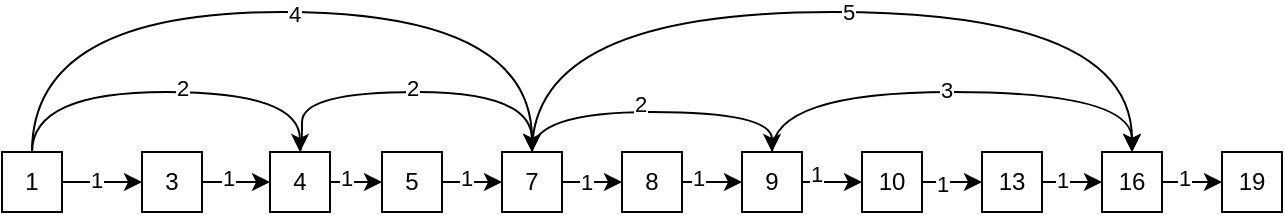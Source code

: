 <mxfile version="24.7.7">
  <diagram id="ihvWXXCEp54avZkIdxqo" name="第 1 页">
    <mxGraphModel dx="896" dy="594" grid="1" gridSize="10" guides="1" tooltips="1" connect="1" arrows="1" fold="1" page="1" pageScale="1" pageWidth="827" pageHeight="1169" math="0" shadow="0">
      <root>
        <mxCell id="0" />
        <mxCell id="1" parent="0" />
        <mxCell id="xVgXiPHcwSo_9_qTZW_U-1" style="edgeStyle=orthogonalEdgeStyle;rounded=0;orthogonalLoop=1;jettySize=auto;html=1;entryX=0;entryY=0.5;entryDx=0;entryDy=0;" edge="1" parent="1" source="xVgXiPHcwSo_9_qTZW_U-5" target="xVgXiPHcwSo_9_qTZW_U-8">
          <mxGeometry relative="1" as="geometry" />
        </mxCell>
        <mxCell id="xVgXiPHcwSo_9_qTZW_U-2" value="1" style="edgeLabel;html=1;align=center;verticalAlign=middle;resizable=0;points=[];" vertex="1" connectable="0" parent="xVgXiPHcwSo_9_qTZW_U-1">
          <mxGeometry x="-0.16" y="1" relative="1" as="geometry">
            <mxPoint as="offset" />
          </mxGeometry>
        </mxCell>
        <mxCell id="xVgXiPHcwSo_9_qTZW_U-3" style="edgeStyle=orthogonalEdgeStyle;rounded=0;orthogonalLoop=1;jettySize=auto;html=1;entryX=0.5;entryY=0;entryDx=0;entryDy=0;curved=1;" edge="1" parent="1" source="xVgXiPHcwSo_9_qTZW_U-5" target="xVgXiPHcwSo_9_qTZW_U-19">
          <mxGeometry relative="1" as="geometry">
            <Array as="points">
              <mxPoint x="105" y="200" />
              <mxPoint x="355" y="200" />
            </Array>
          </mxGeometry>
        </mxCell>
        <mxCell id="xVgXiPHcwSo_9_qTZW_U-4" value="4" style="edgeLabel;html=1;align=center;verticalAlign=middle;resizable=0;points=[];" vertex="1" connectable="0" parent="xVgXiPHcwSo_9_qTZW_U-3">
          <mxGeometry x="0.03" y="-1" relative="1" as="geometry">
            <mxPoint as="offset" />
          </mxGeometry>
        </mxCell>
        <mxCell id="xVgXiPHcwSo_9_qTZW_U-5" value="1" style="rounded=0;whiteSpace=wrap;html=1;" vertex="1" parent="1">
          <mxGeometry x="90" y="270" width="30" height="30" as="geometry" />
        </mxCell>
        <mxCell id="xVgXiPHcwSo_9_qTZW_U-6" style="edgeStyle=orthogonalEdgeStyle;rounded=0;orthogonalLoop=1;jettySize=auto;html=1;exitX=1;exitY=0.5;exitDx=0;exitDy=0;entryX=0;entryY=0.5;entryDx=0;entryDy=0;" edge="1" parent="1" source="xVgXiPHcwSo_9_qTZW_U-8" target="xVgXiPHcwSo_9_qTZW_U-11">
          <mxGeometry relative="1" as="geometry" />
        </mxCell>
        <mxCell id="xVgXiPHcwSo_9_qTZW_U-7" value="1" style="edgeLabel;html=1;align=center;verticalAlign=middle;resizable=0;points=[];" vertex="1" connectable="0" parent="xVgXiPHcwSo_9_qTZW_U-6">
          <mxGeometry x="-0.247" y="-2" relative="1" as="geometry">
            <mxPoint y="-4" as="offset" />
          </mxGeometry>
        </mxCell>
        <mxCell id="xVgXiPHcwSo_9_qTZW_U-8" value="3" style="rounded=0;whiteSpace=wrap;html=1;" vertex="1" parent="1">
          <mxGeometry x="160" y="270" width="30" height="30" as="geometry" />
        </mxCell>
        <mxCell id="xVgXiPHcwSo_9_qTZW_U-9" style="edgeStyle=orthogonalEdgeStyle;rounded=0;orthogonalLoop=1;jettySize=auto;html=1;exitX=1;exitY=0.5;exitDx=0;exitDy=0;entryX=0;entryY=0.5;entryDx=0;entryDy=0;" edge="1" parent="1" source="xVgXiPHcwSo_9_qTZW_U-11" target="xVgXiPHcwSo_9_qTZW_U-14">
          <mxGeometry relative="1" as="geometry" />
        </mxCell>
        <mxCell id="xVgXiPHcwSo_9_qTZW_U-10" value="1" style="edgeLabel;html=1;align=center;verticalAlign=middle;resizable=0;points=[];" vertex="1" connectable="0" parent="xVgXiPHcwSo_9_qTZW_U-9">
          <mxGeometry x="-0.4" y="2" relative="1" as="geometry">
            <mxPoint as="offset" />
          </mxGeometry>
        </mxCell>
        <mxCell id="xVgXiPHcwSo_9_qTZW_U-11" value="4" style="rounded=0;whiteSpace=wrap;html=1;" vertex="1" parent="1">
          <mxGeometry x="224" y="270" width="30" height="30" as="geometry" />
        </mxCell>
        <mxCell id="xVgXiPHcwSo_9_qTZW_U-12" style="edgeStyle=orthogonalEdgeStyle;rounded=0;orthogonalLoop=1;jettySize=auto;html=1;exitX=1;exitY=0.5;exitDx=0;exitDy=0;entryX=0;entryY=0.5;entryDx=0;entryDy=0;" edge="1" parent="1" source="xVgXiPHcwSo_9_qTZW_U-14" target="xVgXiPHcwSo_9_qTZW_U-19">
          <mxGeometry relative="1" as="geometry" />
        </mxCell>
        <mxCell id="xVgXiPHcwSo_9_qTZW_U-13" value="1" style="edgeLabel;html=1;align=center;verticalAlign=middle;resizable=0;points=[];" vertex="1" connectable="0" parent="xVgXiPHcwSo_9_qTZW_U-12">
          <mxGeometry x="-0.213" y="2" relative="1" as="geometry">
            <mxPoint as="offset" />
          </mxGeometry>
        </mxCell>
        <mxCell id="xVgXiPHcwSo_9_qTZW_U-14" value="5" style="rounded=0;whiteSpace=wrap;html=1;" vertex="1" parent="1">
          <mxGeometry x="280" y="270" width="30" height="30" as="geometry" />
        </mxCell>
        <mxCell id="xVgXiPHcwSo_9_qTZW_U-15" style="edgeStyle=orthogonalEdgeStyle;rounded=0;orthogonalLoop=1;jettySize=auto;html=1;entryX=0;entryY=0.5;entryDx=0;entryDy=0;" edge="1" parent="1" source="xVgXiPHcwSo_9_qTZW_U-19" target="xVgXiPHcwSo_9_qTZW_U-22">
          <mxGeometry relative="1" as="geometry" />
        </mxCell>
        <mxCell id="xVgXiPHcwSo_9_qTZW_U-16" value="1" style="edgeLabel;html=1;align=center;verticalAlign=middle;resizable=0;points=[];" vertex="1" connectable="0" parent="xVgXiPHcwSo_9_qTZW_U-15">
          <mxGeometry x="0.272" relative="1" as="geometry">
            <mxPoint as="offset" />
          </mxGeometry>
        </mxCell>
        <mxCell id="xVgXiPHcwSo_9_qTZW_U-17" style="edgeStyle=orthogonalEdgeStyle;rounded=0;orthogonalLoop=1;jettySize=auto;html=1;exitX=0.5;exitY=0;exitDx=0;exitDy=0;entryX=0.5;entryY=0;entryDx=0;entryDy=0;curved=1;" edge="1" parent="1" source="xVgXiPHcwSo_9_qTZW_U-19" target="xVgXiPHcwSo_9_qTZW_U-27">
          <mxGeometry relative="1" as="geometry" />
        </mxCell>
        <mxCell id="xVgXiPHcwSo_9_qTZW_U-18" value="2" style="edgeLabel;html=1;align=center;verticalAlign=middle;resizable=0;points=[];" vertex="1" connectable="0" parent="xVgXiPHcwSo_9_qTZW_U-17">
          <mxGeometry x="-0.077" y="4" relative="1" as="geometry">
            <mxPoint as="offset" />
          </mxGeometry>
        </mxCell>
        <mxCell id="xVgXiPHcwSo_9_qTZW_U-19" value="7" style="rounded=0;whiteSpace=wrap;html=1;" vertex="1" parent="1">
          <mxGeometry x="340" y="270" width="30" height="30" as="geometry" />
        </mxCell>
        <mxCell id="xVgXiPHcwSo_9_qTZW_U-20" style="edgeStyle=orthogonalEdgeStyle;rounded=0;orthogonalLoop=1;jettySize=auto;html=1;exitX=1;exitY=0.5;exitDx=0;exitDy=0;entryX=0;entryY=0.5;entryDx=0;entryDy=0;" edge="1" parent="1" source="xVgXiPHcwSo_9_qTZW_U-22" target="xVgXiPHcwSo_9_qTZW_U-27">
          <mxGeometry relative="1" as="geometry" />
        </mxCell>
        <mxCell id="xVgXiPHcwSo_9_qTZW_U-21" value="1" style="edgeLabel;html=1;align=center;verticalAlign=middle;resizable=0;points=[];" vertex="1" connectable="0" parent="xVgXiPHcwSo_9_qTZW_U-20">
          <mxGeometry x="-0.48" y="2" relative="1" as="geometry">
            <mxPoint as="offset" />
          </mxGeometry>
        </mxCell>
        <mxCell id="xVgXiPHcwSo_9_qTZW_U-22" value="8" style="rounded=0;whiteSpace=wrap;html=1;" vertex="1" parent="1">
          <mxGeometry x="400" y="270" width="30" height="30" as="geometry" />
        </mxCell>
        <mxCell id="xVgXiPHcwSo_9_qTZW_U-23" style="edgeStyle=orthogonalEdgeStyle;rounded=0;orthogonalLoop=1;jettySize=auto;html=1;entryX=0;entryY=0.5;entryDx=0;entryDy=0;" edge="1" parent="1" source="xVgXiPHcwSo_9_qTZW_U-27" target="xVgXiPHcwSo_9_qTZW_U-30">
          <mxGeometry relative="1" as="geometry" />
        </mxCell>
        <mxCell id="xVgXiPHcwSo_9_qTZW_U-24" value="1" style="edgeLabel;html=1;align=center;verticalAlign=middle;resizable=0;points=[];" vertex="1" connectable="0" parent="xVgXiPHcwSo_9_qTZW_U-23">
          <mxGeometry x="-0.728" y="4" relative="1" as="geometry">
            <mxPoint as="offset" />
          </mxGeometry>
        </mxCell>
        <mxCell id="xVgXiPHcwSo_9_qTZW_U-25" style="edgeStyle=orthogonalEdgeStyle;rounded=0;orthogonalLoop=1;jettySize=auto;html=1;entryX=0.5;entryY=0;entryDx=0;entryDy=0;curved=1;" edge="1" parent="1" source="xVgXiPHcwSo_9_qTZW_U-27" target="xVgXiPHcwSo_9_qTZW_U-36">
          <mxGeometry relative="1" as="geometry">
            <Array as="points">
              <mxPoint x="475" y="240" />
              <mxPoint x="655" y="240" />
            </Array>
          </mxGeometry>
        </mxCell>
        <mxCell id="xVgXiPHcwSo_9_qTZW_U-26" value="3" style="edgeLabel;html=1;align=center;verticalAlign=middle;resizable=0;points=[];" vertex="1" connectable="0" parent="xVgXiPHcwSo_9_qTZW_U-25">
          <mxGeometry x="-0.027" y="1" relative="1" as="geometry">
            <mxPoint as="offset" />
          </mxGeometry>
        </mxCell>
        <mxCell id="xVgXiPHcwSo_9_qTZW_U-27" value="9" style="rounded=0;whiteSpace=wrap;html=1;" vertex="1" parent="1">
          <mxGeometry x="460" y="270" width="30" height="30" as="geometry" />
        </mxCell>
        <mxCell id="xVgXiPHcwSo_9_qTZW_U-28" style="edgeStyle=orthogonalEdgeStyle;rounded=0;orthogonalLoop=1;jettySize=auto;html=1;exitX=1;exitY=0.5;exitDx=0;exitDy=0;entryX=0;entryY=0.5;entryDx=0;entryDy=0;" edge="1" parent="1" source="xVgXiPHcwSo_9_qTZW_U-30" target="xVgXiPHcwSo_9_qTZW_U-33">
          <mxGeometry relative="1" as="geometry" />
        </mxCell>
        <mxCell id="xVgXiPHcwSo_9_qTZW_U-29" value="1" style="edgeLabel;html=1;align=center;verticalAlign=middle;resizable=0;points=[];" vertex="1" connectable="0" parent="xVgXiPHcwSo_9_qTZW_U-28">
          <mxGeometry x="-0.347" y="-1" relative="1" as="geometry">
            <mxPoint as="offset" />
          </mxGeometry>
        </mxCell>
        <mxCell id="xVgXiPHcwSo_9_qTZW_U-30" value="10" style="rounded=0;whiteSpace=wrap;html=1;" vertex="1" parent="1">
          <mxGeometry x="520" y="270" width="30" height="30" as="geometry" />
        </mxCell>
        <mxCell id="xVgXiPHcwSo_9_qTZW_U-31" style="edgeStyle=orthogonalEdgeStyle;rounded=0;orthogonalLoop=1;jettySize=auto;html=1;exitX=1;exitY=0.5;exitDx=0;exitDy=0;entryX=0;entryY=0.5;entryDx=0;entryDy=0;" edge="1" parent="1" source="xVgXiPHcwSo_9_qTZW_U-33" target="xVgXiPHcwSo_9_qTZW_U-36">
          <mxGeometry relative="1" as="geometry" />
        </mxCell>
        <mxCell id="xVgXiPHcwSo_9_qTZW_U-32" value="1" style="edgeLabel;html=1;align=center;verticalAlign=middle;resizable=0;points=[];" vertex="1" connectable="0" parent="xVgXiPHcwSo_9_qTZW_U-31">
          <mxGeometry x="-0.08" y="-1" relative="1" as="geometry">
            <mxPoint x="-4" y="-2" as="offset" />
          </mxGeometry>
        </mxCell>
        <mxCell id="xVgXiPHcwSo_9_qTZW_U-33" value="13" style="rounded=0;whiteSpace=wrap;html=1;" vertex="1" parent="1">
          <mxGeometry x="580" y="270" width="30" height="30" as="geometry" />
        </mxCell>
        <mxCell id="xVgXiPHcwSo_9_qTZW_U-34" style="edgeStyle=orthogonalEdgeStyle;rounded=0;orthogonalLoop=1;jettySize=auto;html=1;entryX=0;entryY=0.5;entryDx=0;entryDy=0;" edge="1" parent="1" source="xVgXiPHcwSo_9_qTZW_U-36" target="xVgXiPHcwSo_9_qTZW_U-43">
          <mxGeometry relative="1" as="geometry" />
        </mxCell>
        <mxCell id="xVgXiPHcwSo_9_qTZW_U-35" value="1" style="edgeLabel;html=1;align=center;verticalAlign=middle;resizable=0;points=[];" vertex="1" connectable="0" parent="xVgXiPHcwSo_9_qTZW_U-34">
          <mxGeometry x="0.232" y="2" relative="1" as="geometry">
            <mxPoint as="offset" />
          </mxGeometry>
        </mxCell>
        <mxCell id="xVgXiPHcwSo_9_qTZW_U-36" value="16" style="rounded=0;whiteSpace=wrap;html=1;" vertex="1" parent="1">
          <mxGeometry x="640" y="270" width="30" height="30" as="geometry" />
        </mxCell>
        <mxCell id="xVgXiPHcwSo_9_qTZW_U-37" style="edgeStyle=orthogonalEdgeStyle;rounded=0;orthogonalLoop=1;jettySize=auto;html=1;entryX=0.5;entryY=0;entryDx=0;entryDy=0;curved=1;exitX=0.5;exitY=0;exitDx=0;exitDy=0;" edge="1" parent="1" source="xVgXiPHcwSo_9_qTZW_U-19" target="xVgXiPHcwSo_9_qTZW_U-36">
          <mxGeometry relative="1" as="geometry">
            <mxPoint x="390" y="230" as="sourcePoint" />
            <mxPoint x="640" y="230" as="targetPoint" />
            <Array as="points">
              <mxPoint x="355" y="200" />
              <mxPoint x="655" y="200" />
            </Array>
          </mxGeometry>
        </mxCell>
        <mxCell id="xVgXiPHcwSo_9_qTZW_U-38" value="5" style="edgeLabel;html=1;align=center;verticalAlign=middle;resizable=0;points=[];" vertex="1" connectable="0" parent="xVgXiPHcwSo_9_qTZW_U-37">
          <mxGeometry x="0.035" relative="1" as="geometry">
            <mxPoint as="offset" />
          </mxGeometry>
        </mxCell>
        <mxCell id="xVgXiPHcwSo_9_qTZW_U-39" style="edgeStyle=orthogonalEdgeStyle;rounded=0;orthogonalLoop=1;jettySize=auto;html=1;entryX=0.5;entryY=0;entryDx=0;entryDy=0;curved=1;exitX=0.5;exitY=0;exitDx=0;exitDy=0;" edge="1" parent="1" source="xVgXiPHcwSo_9_qTZW_U-5" target="xVgXiPHcwSo_9_qTZW_U-11">
          <mxGeometry relative="1" as="geometry">
            <mxPoint x="115" y="280" as="sourcePoint" />
            <mxPoint x="365" y="280" as="targetPoint" />
            <Array as="points">
              <mxPoint x="105" y="240" />
              <mxPoint x="239" y="240" />
            </Array>
          </mxGeometry>
        </mxCell>
        <mxCell id="xVgXiPHcwSo_9_qTZW_U-40" value="2" style="edgeLabel;html=1;align=center;verticalAlign=middle;resizable=0;points=[];" vertex="1" connectable="0" parent="xVgXiPHcwSo_9_qTZW_U-39">
          <mxGeometry x="0.08" y="2" relative="1" as="geometry">
            <mxPoint as="offset" />
          </mxGeometry>
        </mxCell>
        <mxCell id="xVgXiPHcwSo_9_qTZW_U-41" style="edgeStyle=orthogonalEdgeStyle;rounded=0;orthogonalLoop=1;jettySize=auto;html=1;entryX=0.5;entryY=0;entryDx=0;entryDy=0;curved=1;exitX=0.5;exitY=0;exitDx=0;exitDy=0;" edge="1" parent="1" source="xVgXiPHcwSo_9_qTZW_U-11" target="xVgXiPHcwSo_9_qTZW_U-19">
          <mxGeometry relative="1" as="geometry">
            <mxPoint x="240" y="270" as="sourcePoint" />
            <mxPoint x="374" y="270" as="targetPoint" />
            <Array as="points">
              <mxPoint x="240" y="270" />
              <mxPoint x="240" y="240" />
              <mxPoint x="355" y="240" />
            </Array>
          </mxGeometry>
        </mxCell>
        <mxCell id="xVgXiPHcwSo_9_qTZW_U-42" value="2" style="edgeLabel;html=1;align=center;verticalAlign=middle;resizable=0;points=[];" vertex="1" connectable="0" parent="xVgXiPHcwSo_9_qTZW_U-41">
          <mxGeometry x="-0.025" y="2" relative="1" as="geometry">
            <mxPoint as="offset" />
          </mxGeometry>
        </mxCell>
        <mxCell id="xVgXiPHcwSo_9_qTZW_U-43" value="19" style="rounded=0;whiteSpace=wrap;html=1;" vertex="1" parent="1">
          <mxGeometry x="700" y="270" width="30" height="30" as="geometry" />
        </mxCell>
      </root>
    </mxGraphModel>
  </diagram>
</mxfile>
